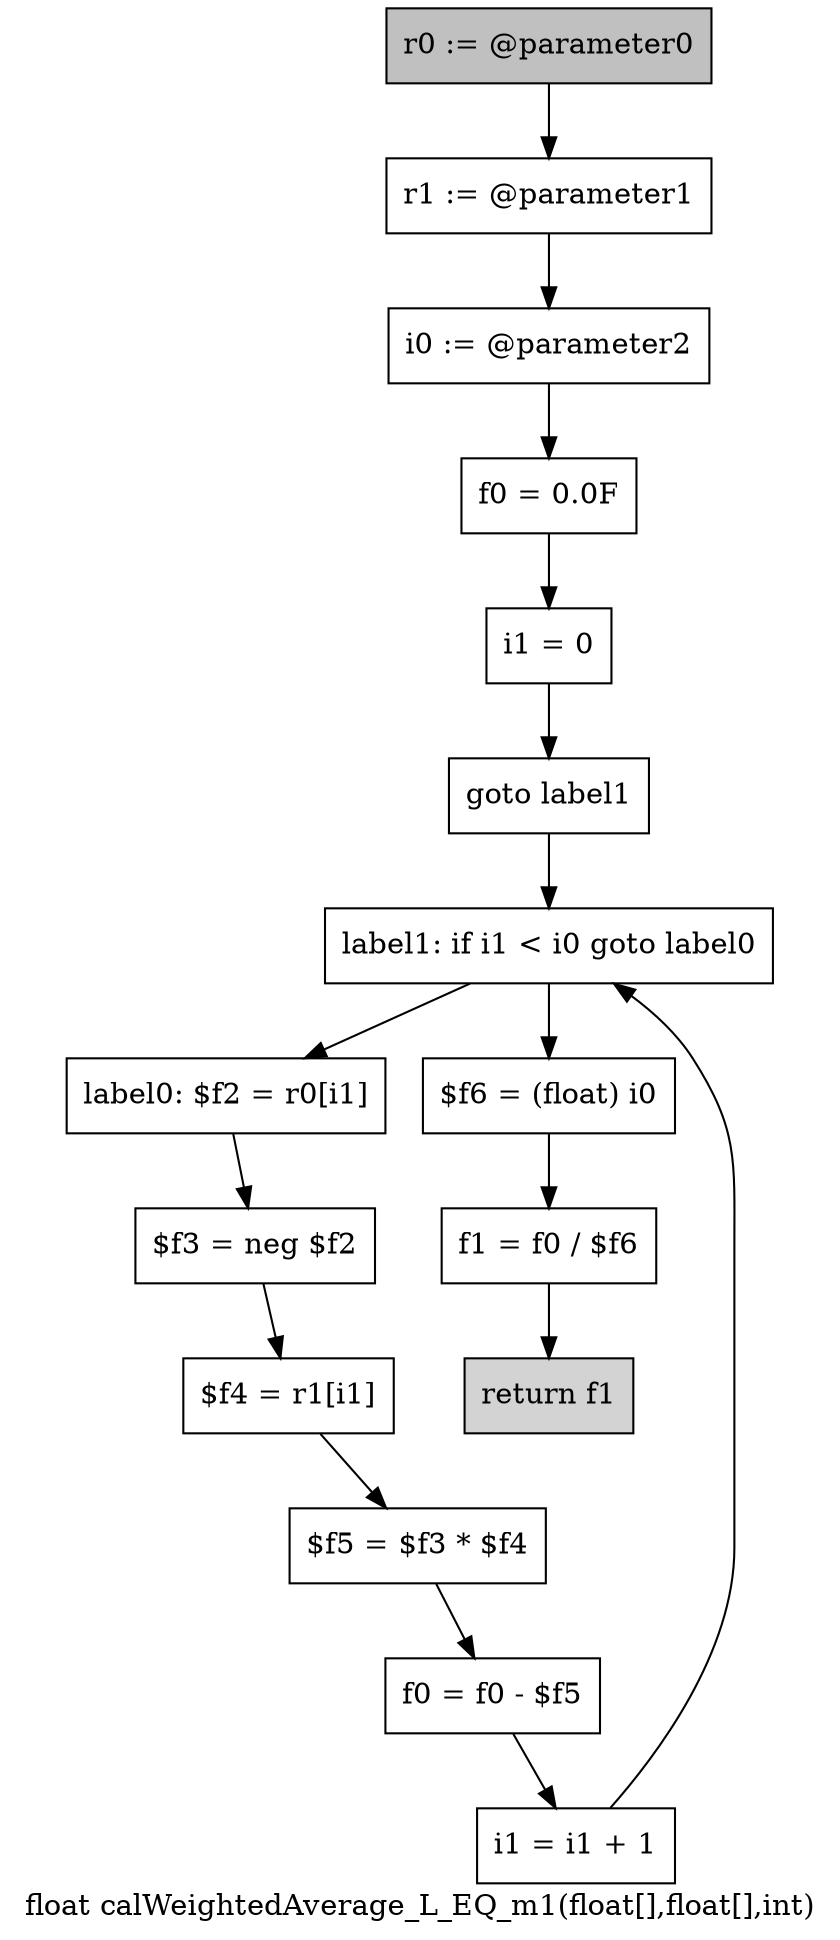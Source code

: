 digraph "float calWeightedAverage_L_EQ_m1(float[],float[],int)" {
    label="float calWeightedAverage_L_EQ_m1(float[],float[],int)";
    node [shape=box];
    "0" [style=filled,fillcolor=gray,label="r0 := @parameter0",];
    "1" [label="r1 := @parameter1",];
    "0"->"1";
    "2" [label="i0 := @parameter2",];
    "1"->"2";
    "3" [label="f0 = 0.0F",];
    "2"->"3";
    "4" [label="i1 = 0",];
    "3"->"4";
    "5" [label="goto label1",];
    "4"->"5";
    "12" [label="label1: if i1 < i0 goto label0",];
    "5"->"12";
    "6" [label="label0: $f2 = r0[i1]",];
    "7" [label="$f3 = neg $f2",];
    "6"->"7";
    "8" [label="$f4 = r1[i1]",];
    "7"->"8";
    "9" [label="$f5 = $f3 * $f4",];
    "8"->"9";
    "10" [label="f0 = f0 - $f5",];
    "9"->"10";
    "11" [label="i1 = i1 + 1",];
    "10"->"11";
    "11"->"12";
    "12"->"6";
    "13" [label="$f6 = (float) i0",];
    "12"->"13";
    "14" [label="f1 = f0 / $f6",];
    "13"->"14";
    "15" [style=filled,fillcolor=lightgray,label="return f1",];
    "14"->"15";
}
